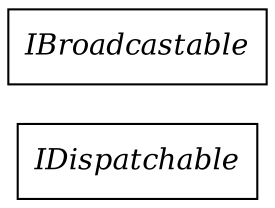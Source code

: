 strict digraph interface_diagram {
  rankdir=LR;
  IDispatchable[
    label="IDispatchable",
    URL="IDispatchable.html",
    tooltip="com.sekati.events.IDispatchable",
    fontname="Times-Italic",
    shape="record"
  ];
  IBroadcastable[
    label="IBroadcastable",
    URL="IBroadcastable.html",
    tooltip="com.sekati.events.IBroadcastable",
    fontname="Times-Italic",
    shape="record"
  ];
}
